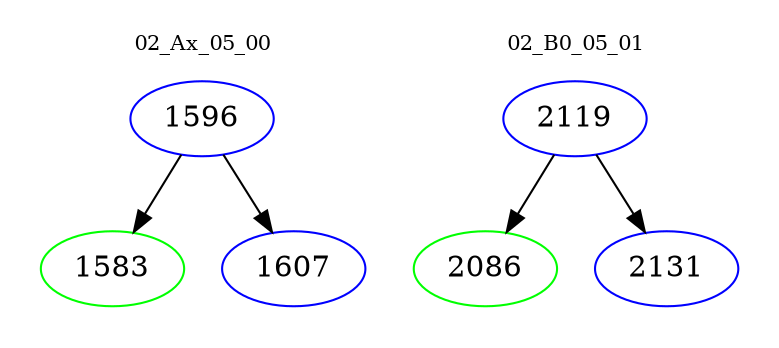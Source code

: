 digraph{
subgraph cluster_0 {
color = white
label = "02_Ax_05_00";
fontsize=10;
T0_1596 [label="1596", color="blue"]
T0_1596 -> T0_1583 [color="black"]
T0_1583 [label="1583", color="green"]
T0_1596 -> T0_1607 [color="black"]
T0_1607 [label="1607", color="blue"]
}
subgraph cluster_1 {
color = white
label = "02_B0_05_01";
fontsize=10;
T1_2119 [label="2119", color="blue"]
T1_2119 -> T1_2086 [color="black"]
T1_2086 [label="2086", color="green"]
T1_2119 -> T1_2131 [color="black"]
T1_2131 [label="2131", color="blue"]
}
}
